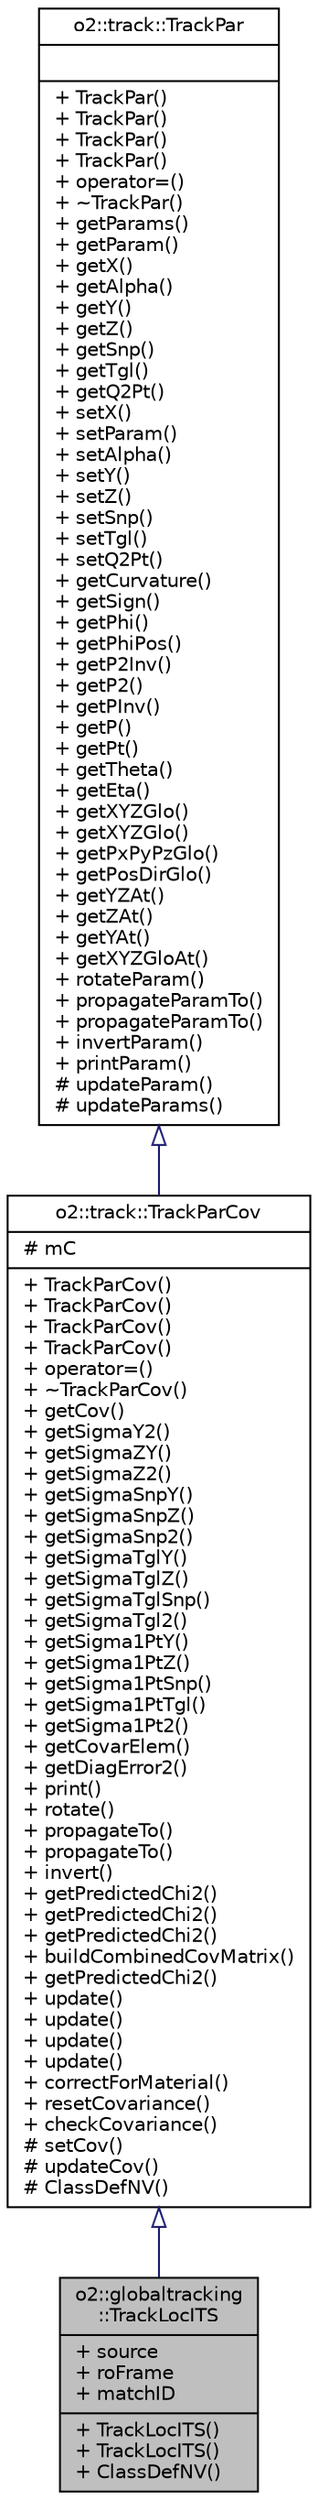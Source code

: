 digraph "o2::globaltracking::TrackLocITS"
{
 // INTERACTIVE_SVG=YES
  bgcolor="transparent";
  edge [fontname="Helvetica",fontsize="10",labelfontname="Helvetica",labelfontsize="10"];
  node [fontname="Helvetica",fontsize="10",shape=record];
  Node1 [label="{o2::globaltracking\l::TrackLocITS\n|+ source\l+ roFrame\l+ matchID\l|+ TrackLocITS()\l+ TrackLocITS()\l+ ClassDefNV()\l}",height=0.2,width=0.4,color="black", fillcolor="grey75", style="filled", fontcolor="black"];
  Node2 -> Node1 [dir="back",color="midnightblue",fontsize="10",style="solid",arrowtail="onormal",fontname="Helvetica"];
  Node2 [label="{o2::track::TrackParCov\n|# mC\l|+ TrackParCov()\l+ TrackParCov()\l+ TrackParCov()\l+ TrackParCov()\l+ operator=()\l+ ~TrackParCov()\l+ getCov()\l+ getSigmaY2()\l+ getSigmaZY()\l+ getSigmaZ2()\l+ getSigmaSnpY()\l+ getSigmaSnpZ()\l+ getSigmaSnp2()\l+ getSigmaTglY()\l+ getSigmaTglZ()\l+ getSigmaTglSnp()\l+ getSigmaTgl2()\l+ getSigma1PtY()\l+ getSigma1PtZ()\l+ getSigma1PtSnp()\l+ getSigma1PtTgl()\l+ getSigma1Pt2()\l+ getCovarElem()\l+ getDiagError2()\l+ print()\l+ rotate()\l+ propagateTo()\l+ propagateTo()\l+ invert()\l+ getPredictedChi2()\l+ getPredictedChi2()\l+ getPredictedChi2()\l+ buildCombinedCovMatrix()\l+ getPredictedChi2()\l+ update()\l+ update()\l+ update()\l+ update()\l+ correctForMaterial()\l+ resetCovariance()\l+ checkCovariance()\l# setCov()\l# updateCov()\l# ClassDefNV()\l}",height=0.2,width=0.4,color="black",URL="$de/dea/classo2_1_1track_1_1TrackParCov.html"];
  Node3 -> Node2 [dir="back",color="midnightblue",fontsize="10",style="solid",arrowtail="onormal",fontname="Helvetica"];
  Node3 [label="{o2::track::TrackPar\n||+ TrackPar()\l+ TrackPar()\l+ TrackPar()\l+ TrackPar()\l+ operator=()\l+ ~TrackPar()\l+ getParams()\l+ getParam()\l+ getX()\l+ getAlpha()\l+ getY()\l+ getZ()\l+ getSnp()\l+ getTgl()\l+ getQ2Pt()\l+ setX()\l+ setParam()\l+ setAlpha()\l+ setY()\l+ setZ()\l+ setSnp()\l+ setTgl()\l+ setQ2Pt()\l+ getCurvature()\l+ getSign()\l+ getPhi()\l+ getPhiPos()\l+ getP2Inv()\l+ getP2()\l+ getPInv()\l+ getP()\l+ getPt()\l+ getTheta()\l+ getEta()\l+ getXYZGlo()\l+ getXYZGlo()\l+ getPxPyPzGlo()\l+ getPosDirGlo()\l+ getYZAt()\l+ getZAt()\l+ getYAt()\l+ getXYZGloAt()\l+ rotateParam()\l+ propagateParamTo()\l+ propagateParamTo()\l+ invertParam()\l+ printParam()\l# updateParam()\l# updateParams()\l}",height=0.2,width=0.4,color="black",URL="$dd/de2/classo2_1_1track_1_1TrackPar.html"];
}
